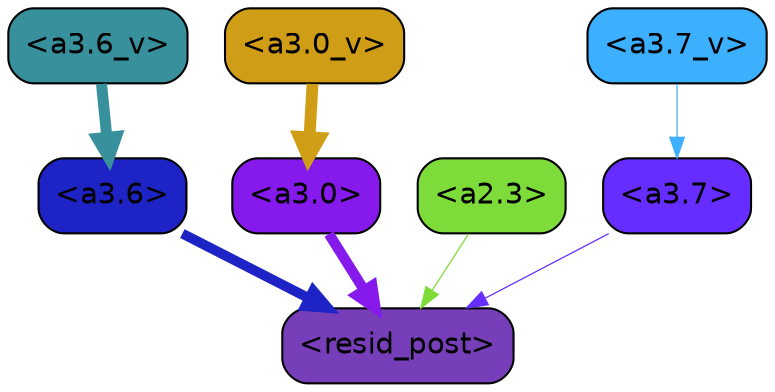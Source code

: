 strict digraph "" {
	graph [bgcolor=transparent,
		layout=dot,
		overlap=false,
		splines=true
	];
	"<a3.7>"	[color=black,
		fillcolor="#652dff",
		fontname=Helvetica,
		shape=box,
		style="filled, rounded"];
	"<resid_post>"	[color=black,
		fillcolor="#773eb9",
		fontname=Helvetica,
		shape=box,
		style="filled, rounded"];
	"<a3.7>" -> "<resid_post>"	[color="#652dff",
		penwidth=0.6];
	"<a3.6>"	[color=black,
		fillcolor="#1d23c4",
		fontname=Helvetica,
		shape=box,
		style="filled, rounded"];
	"<a3.6>" -> "<resid_post>"	[color="#1d23c4",
		penwidth=4.749041676521301];
	"<a3.0>"	[color=black,
		fillcolor="#8619eb",
		fontname=Helvetica,
		shape=box,
		style="filled, rounded"];
	"<a3.0>" -> "<resid_post>"	[color="#8619eb",
		penwidth=5.004215121269226];
	"<a2.3>"	[color=black,
		fillcolor="#7edc3a",
		fontname=Helvetica,
		shape=box,
		style="filled, rounded"];
	"<a2.3>" -> "<resid_post>"	[color="#7edc3a",
		penwidth=0.6];
	"<a3.7_v>"	[color=black,
		fillcolor="#3dafff",
		fontname=Helvetica,
		shape=box,
		style="filled, rounded"];
	"<a3.7_v>" -> "<a3.7>"	[color="#3dafff",
		penwidth=0.6];
	"<a3.6_v>"	[color=black,
		fillcolor="#38909d",
		fontname=Helvetica,
		shape=box,
		style="filled, rounded"];
	"<a3.6_v>" -> "<a3.6>"	[color="#38909d",
		penwidth=5.297133803367615];
	"<a3.0_v>"	[color=black,
		fillcolor="#d09d17",
		fontname=Helvetica,
		shape=box,
		style="filled, rounded"];
	"<a3.0_v>" -> "<a3.0>"	[color="#d09d17",
		penwidth=5.680712580680847];
}
